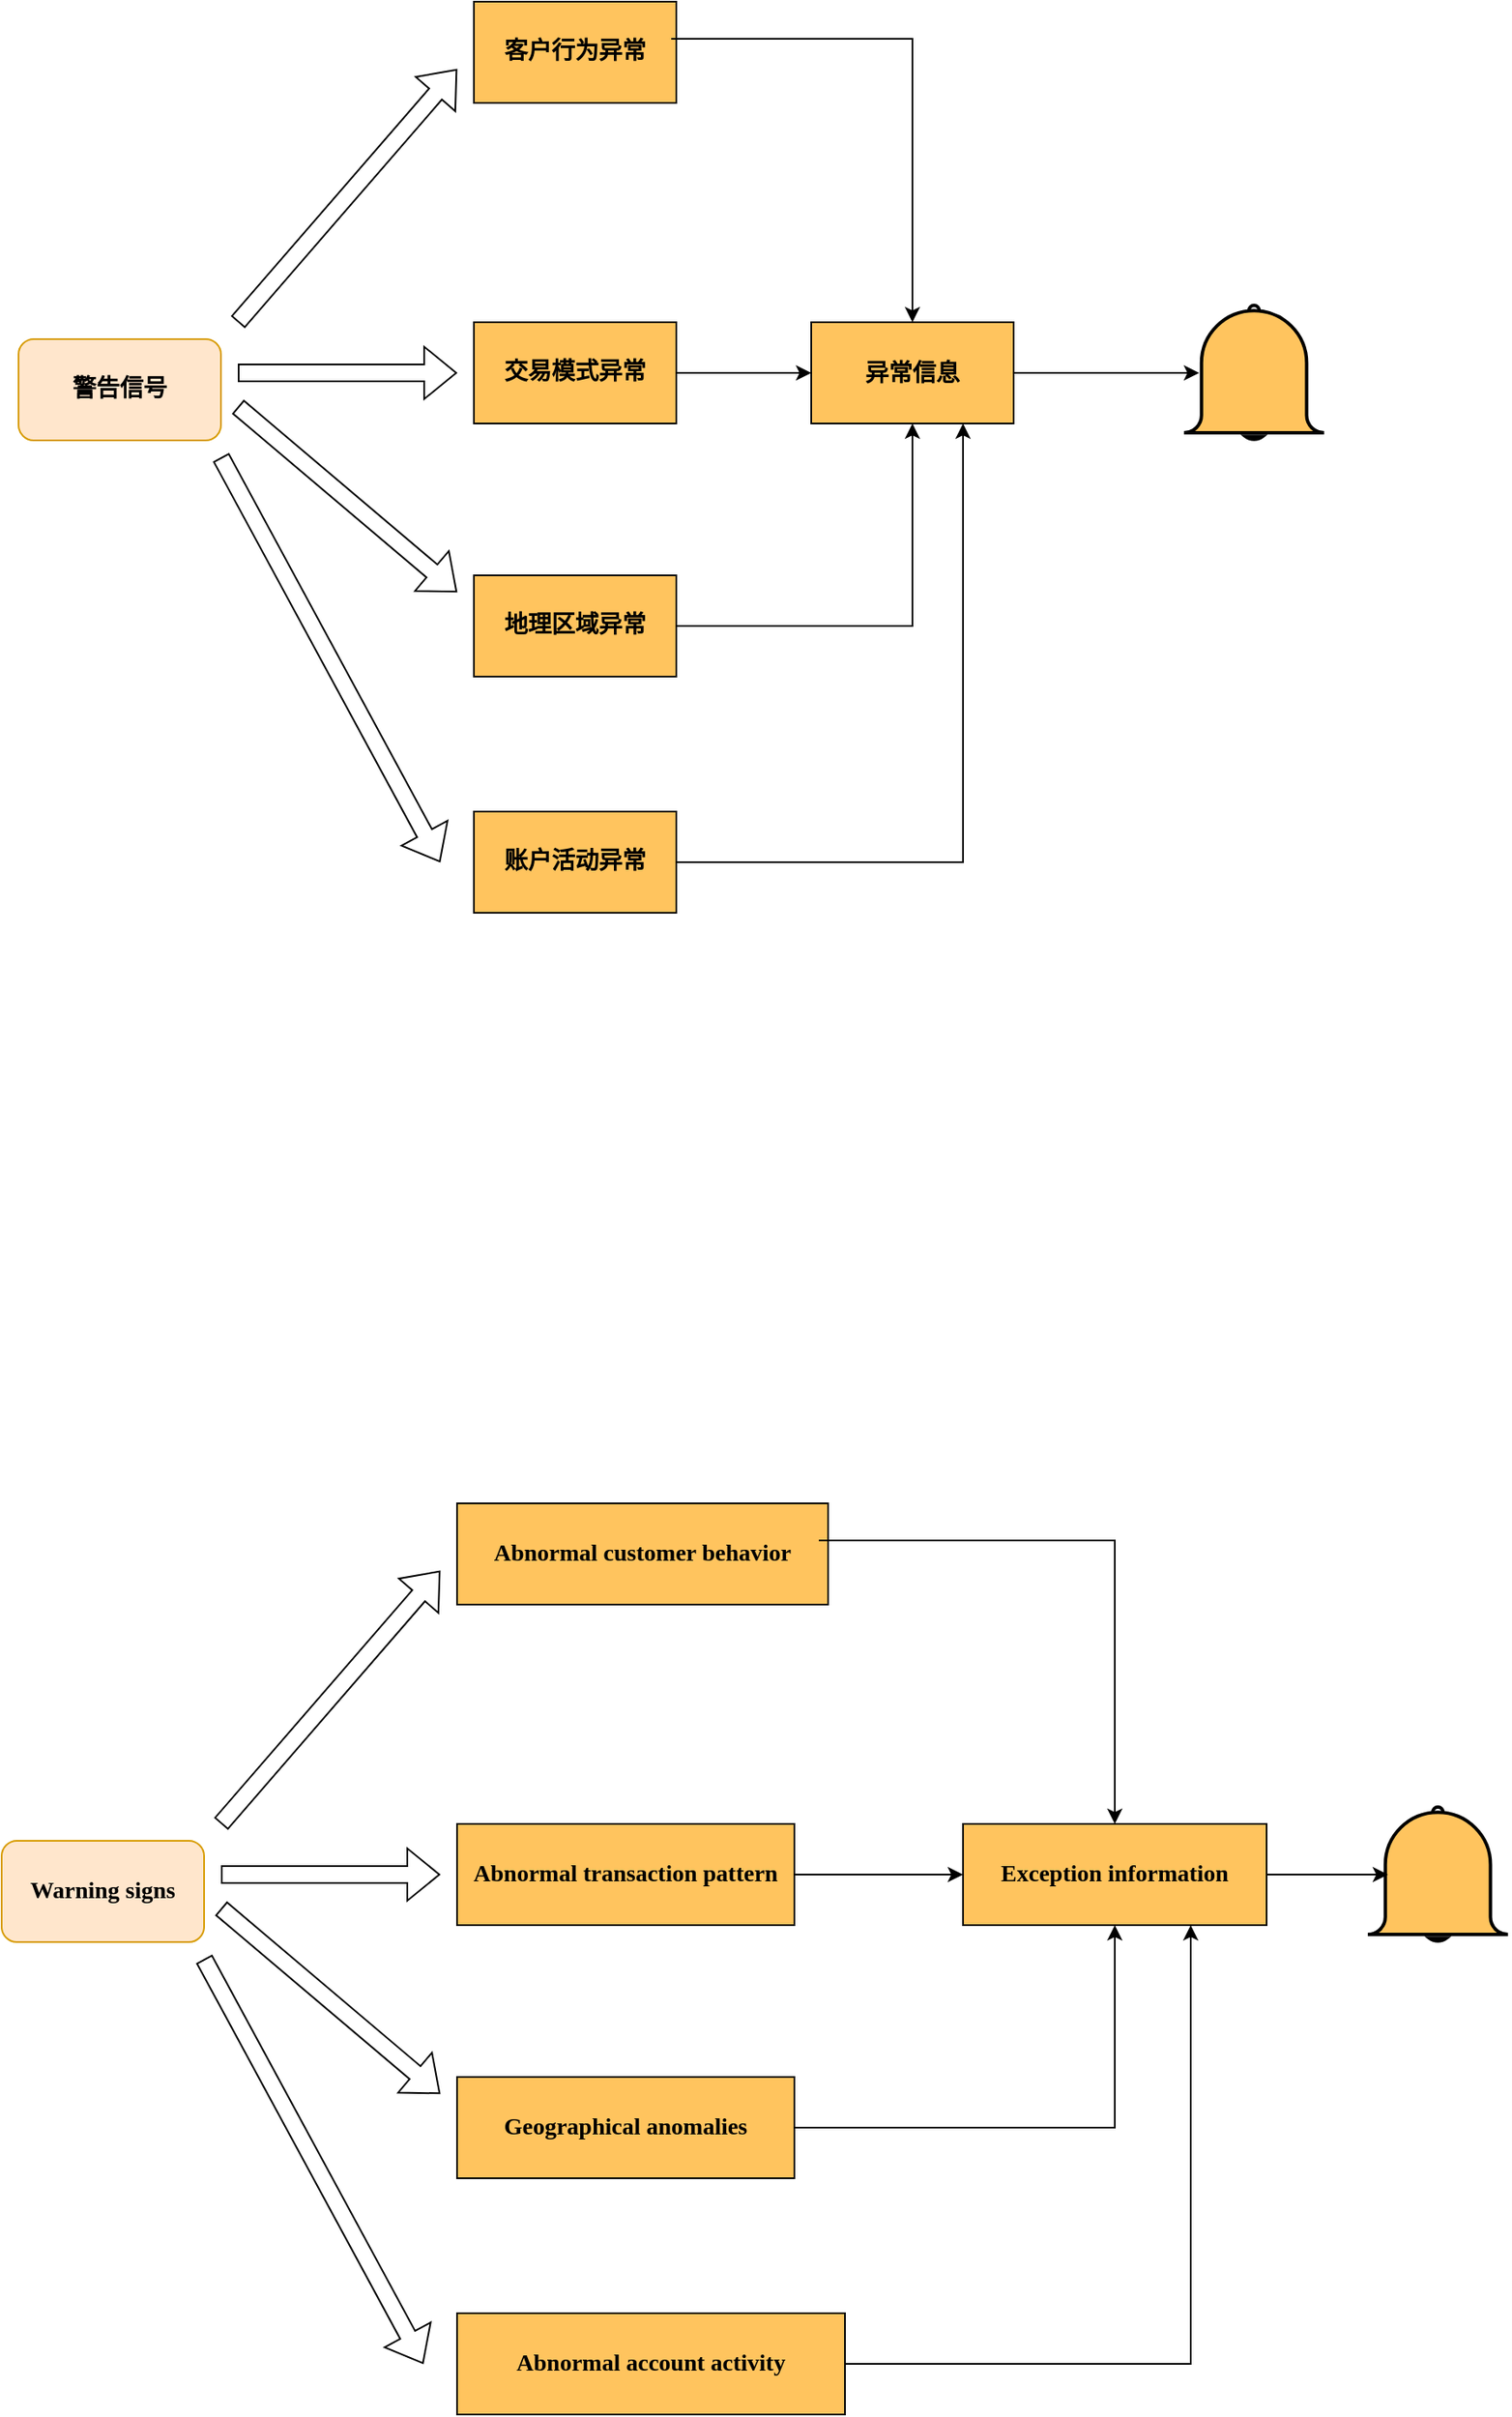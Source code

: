 <mxfile version="25.0.3">
  <diagram name="Page-1" id="DTqC30vpN42IuIZroIP5">
    <mxGraphModel dx="1314" dy="1906" grid="1" gridSize="10" guides="1" tooltips="1" connect="1" arrows="1" fold="1" page="1" pageScale="1" pageWidth="850" pageHeight="1100" math="0" shadow="0">
      <root>
        <mxCell id="0" />
        <mxCell id="1" parent="0" />
        <mxCell id="PN0zafV9HRf1vc5bkQeN-1" value="&lt;div style=&quot;text-align: justify;&quot;&gt;&lt;p style=&quot;margin: 0pt 0pt 0.0pt;&quot; class=&quot;MsoNormal&quot;&gt;&lt;font face=&quot;宋体&quot;&gt;&lt;span style=&quot;font-size: 14px;&quot;&gt;&lt;b&gt;Abnormal customer behavior&lt;/b&gt;&lt;/span&gt;&lt;/font&gt;&lt;/p&gt;&lt;/div&gt;&lt;p style=&quot;margin: 0pt 0pt 0.0pt; text-align: justify; font-family: Calibri; font-size: 10.5pt;&quot; class=&quot;MsoNormal&quot;&gt;&lt;/p&gt;" style="rounded=0;whiteSpace=wrap;html=1;fillColor=#ffc45e;" vertex="1" parent="1">
          <mxGeometry x="310" y="300" width="220" height="60" as="geometry" />
        </mxCell>
        <mxCell id="PN0zafV9HRf1vc5bkQeN-16" value="" style="edgeStyle=orthogonalEdgeStyle;rounded=0;orthogonalLoop=1;jettySize=auto;html=1;" edge="1" parent="1" source="PN0zafV9HRf1vc5bkQeN-2" target="PN0zafV9HRf1vc5bkQeN-15">
          <mxGeometry relative="1" as="geometry" />
        </mxCell>
        <mxCell id="PN0zafV9HRf1vc5bkQeN-2" value="&lt;div style=&quot;text-align: justify;&quot;&gt;&lt;p style=&quot;margin: 0pt 0pt 0.0pt;&quot; class=&quot;MsoNormal&quot;&gt;&lt;font face=&quot;宋体&quot;&gt;&lt;span style=&quot;font-size: 14px;&quot;&gt;&lt;b&gt;Abnormal transaction pattern&lt;/b&gt;&lt;/span&gt;&lt;/font&gt;&lt;/p&gt;&lt;/div&gt;&lt;p style=&quot;margin: 0pt 0pt 0.0pt; text-align: justify; font-family: Calibri; font-size: 10.5pt;&quot; class=&quot;MsoNormal&quot;&gt;&lt;/p&gt;&lt;p style=&quot;margin: 0pt 0pt 0.0pt; text-align: justify; font-family: Calibri; font-size: 10.5pt;&quot; class=&quot;MsoNormal&quot;&gt;&lt;/p&gt;" style="rounded=0;whiteSpace=wrap;html=1;fillColor=#ffc45e;" vertex="1" parent="1">
          <mxGeometry x="310" y="490" width="200" height="60" as="geometry" />
        </mxCell>
        <mxCell id="PN0zafV9HRf1vc5bkQeN-3" value="&lt;div style=&quot;text-align: justify;&quot;&gt;&lt;p style=&quot;margin: 0pt 0pt 0.0pt;&quot; class=&quot;MsoNormal&quot;&gt;&lt;font face=&quot;宋体&quot;&gt;&lt;span style=&quot;font-size: 14px;&quot;&gt;&lt;b&gt;Geographical anomalies&lt;/b&gt;&lt;/span&gt;&lt;/font&gt;&lt;/p&gt;&lt;/div&gt;&lt;p style=&quot;margin: 0pt 0pt 0.0pt; text-align: justify; font-family: Calibri; font-size: 10.5pt;&quot; class=&quot;MsoNormal&quot;&gt;&lt;/p&gt;&lt;p style=&quot;margin: 0pt 0pt 0.0pt; text-align: justify; font-family: Calibri; font-size: 10.5pt;&quot; class=&quot;MsoNormal&quot;&gt;&lt;/p&gt;&lt;p style=&quot;margin: 0pt 0pt 0.0pt; text-align: justify; font-family: Calibri; font-size: 10.5pt;&quot; class=&quot;MsoNormal&quot;&gt;&lt;/p&gt;" style="rounded=0;whiteSpace=wrap;html=1;fillColor=#ffc45e;" vertex="1" parent="1">
          <mxGeometry x="310" y="640" width="200" height="60" as="geometry" />
        </mxCell>
        <mxCell id="PN0zafV9HRf1vc5bkQeN-4" value="&lt;div style=&quot;text-align: justify;&quot;&gt;&lt;p style=&quot;margin: 0pt 0pt 0.0pt;&quot; class=&quot;MsoNormal&quot;&gt;&lt;font face=&quot;宋体&quot;&gt;&lt;span style=&quot;font-size: 14px;&quot;&gt;&lt;b&gt;Abnormal account activity&lt;/b&gt;&lt;/span&gt;&lt;/font&gt;&lt;/p&gt;&lt;/div&gt;&lt;p style=&quot;margin: 0pt 0pt 0.0pt; text-align: justify; font-family: Calibri; font-size: 10.5pt;&quot; class=&quot;MsoNormal&quot;&gt;&lt;/p&gt;&lt;p style=&quot;margin: 0pt 0pt 0.0pt; text-align: justify; font-family: Calibri; font-size: 10.5pt;&quot; class=&quot;MsoNormal&quot;&gt;&lt;/p&gt;&lt;p style=&quot;margin: 0pt 0pt 0.0pt; text-align: justify; font-family: Calibri; font-size: 10.5pt;&quot; class=&quot;MsoNormal&quot;&gt;&lt;/p&gt;&lt;p style=&quot;margin: 0pt 0pt 0.0pt; text-align: justify; font-family: Calibri; font-size: 10.5pt;&quot; class=&quot;MsoNormal&quot;&gt;&lt;/p&gt;" style="rounded=0;whiteSpace=wrap;html=1;fillColor=#ffc45e;" vertex="1" parent="1">
          <mxGeometry x="310" y="780" width="230" height="60" as="geometry" />
        </mxCell>
        <mxCell id="PN0zafV9HRf1vc5bkQeN-10" value="&lt;b style=&quot;border-color: var(--border-color); font-family: Calibri; font-size: 14px; text-align: justify;&quot;&gt;&lt;font style=&quot;border-color: var(--border-color);&quot; face=&quot;宋体&quot;&gt;Warning signs&lt;/font&gt;&lt;/b&gt;" style="rounded=1;whiteSpace=wrap;html=1;fillColor=#ffe6cc;strokeColor=#d79b00;" vertex="1" parent="1">
          <mxGeometry x="40" y="500" width="120" height="60" as="geometry" />
        </mxCell>
        <mxCell id="PN0zafV9HRf1vc5bkQeN-11" value="" style="shape=flexArrow;endArrow=classic;html=1;rounded=0;" edge="1" parent="1">
          <mxGeometry width="50" height="50" relative="1" as="geometry">
            <mxPoint x="170" y="490" as="sourcePoint" />
            <mxPoint x="300" y="340" as="targetPoint" />
          </mxGeometry>
        </mxCell>
        <mxCell id="PN0zafV9HRf1vc5bkQeN-12" value="" style="shape=flexArrow;endArrow=classic;html=1;rounded=0;" edge="1" parent="1">
          <mxGeometry width="50" height="50" relative="1" as="geometry">
            <mxPoint x="170" y="520" as="sourcePoint" />
            <mxPoint x="300" y="520" as="targetPoint" />
          </mxGeometry>
        </mxCell>
        <mxCell id="PN0zafV9HRf1vc5bkQeN-13" value="" style="shape=flexArrow;endArrow=classic;html=1;rounded=0;" edge="1" parent="1">
          <mxGeometry width="50" height="50" relative="1" as="geometry">
            <mxPoint x="170" y="540" as="sourcePoint" />
            <mxPoint x="300" y="650" as="targetPoint" />
          </mxGeometry>
        </mxCell>
        <mxCell id="PN0zafV9HRf1vc5bkQeN-14" value="" style="shape=flexArrow;endArrow=classic;html=1;rounded=0;" edge="1" parent="1">
          <mxGeometry width="50" height="50" relative="1" as="geometry">
            <mxPoint x="160" y="570" as="sourcePoint" />
            <mxPoint x="290" y="810" as="targetPoint" />
          </mxGeometry>
        </mxCell>
        <mxCell id="PN0zafV9HRf1vc5bkQeN-15" value="&lt;div style=&quot;text-align: justify;&quot;&gt;&lt;p style=&quot;margin: 0pt 0pt 0.0pt;&quot; class=&quot;MsoNormal&quot;&gt;&lt;font face=&quot;宋体&quot;&gt;&lt;span style=&quot;font-size: 14px;&quot;&gt;&lt;b&gt;Exception information&lt;/b&gt;&lt;/span&gt;&lt;/font&gt;&lt;/p&gt;&lt;/div&gt;&lt;p style=&quot;margin: 0pt 0pt 0.0pt; text-align: justify; font-family: Calibri; font-size: 10.5pt;&quot; class=&quot;MsoNormal&quot;&gt;&lt;/p&gt;&lt;p style=&quot;margin: 0pt 0pt 0.0pt; text-align: justify; font-family: Calibri; font-size: 10.5pt;&quot; class=&quot;MsoNormal&quot;&gt;&lt;/p&gt;" style="rounded=0;whiteSpace=wrap;html=1;fillColor=#ffc45e;" vertex="1" parent="1">
          <mxGeometry x="610" y="490" width="180" height="60" as="geometry" />
        </mxCell>
        <mxCell id="PN0zafV9HRf1vc5bkQeN-19" value="" style="html=1;verticalLabelPosition=bottom;align=center;labelBackgroundColor=#ffffff;verticalAlign=top;strokeWidth=2;strokeColor=#000000;shadow=0;dashed=0;shape=mxgraph.ios7.icons.bell;fillColor=#ffc45e;" vertex="1" parent="1">
          <mxGeometry x="850" y="480" width="83.12" height="80" as="geometry" />
        </mxCell>
        <mxCell id="PN0zafV9HRf1vc5bkQeN-21" value="" style="edgeStyle=orthogonalEdgeStyle;rounded=0;orthogonalLoop=1;jettySize=auto;html=1;exitX=1;exitY=0.5;exitDx=0;exitDy=0;entryX=0.144;entryY=0.5;entryDx=0;entryDy=0;entryPerimeter=0;" edge="1" parent="1" source="PN0zafV9HRf1vc5bkQeN-15" target="PN0zafV9HRf1vc5bkQeN-19">
          <mxGeometry relative="1" as="geometry">
            <mxPoint x="560" y="670" as="sourcePoint" />
            <mxPoint x="740" y="520" as="targetPoint" />
          </mxGeometry>
        </mxCell>
        <mxCell id="PN0zafV9HRf1vc5bkQeN-23" value="" style="edgeStyle=orthogonalEdgeStyle;rounded=0;orthogonalLoop=1;jettySize=auto;html=1;exitX=0.975;exitY=0.367;exitDx=0;exitDy=0;exitPerimeter=0;" edge="1" parent="1" source="PN0zafV9HRf1vc5bkQeN-1" target="PN0zafV9HRf1vc5bkQeN-15">
          <mxGeometry relative="1" as="geometry">
            <mxPoint x="440" y="530" as="sourcePoint" />
            <mxPoint x="520" y="530" as="targetPoint" />
          </mxGeometry>
        </mxCell>
        <mxCell id="PN0zafV9HRf1vc5bkQeN-24" value="" style="edgeStyle=orthogonalEdgeStyle;rounded=0;orthogonalLoop=1;jettySize=auto;html=1;exitX=1;exitY=0.5;exitDx=0;exitDy=0;" edge="1" parent="1" source="PN0zafV9HRf1vc5bkQeN-3" target="PN0zafV9HRf1vc5bkQeN-15">
          <mxGeometry relative="1" as="geometry">
            <mxPoint x="450" y="540" as="sourcePoint" />
            <mxPoint x="530" y="540" as="targetPoint" />
          </mxGeometry>
        </mxCell>
        <mxCell id="PN0zafV9HRf1vc5bkQeN-25" value="" style="edgeStyle=orthogonalEdgeStyle;rounded=0;orthogonalLoop=1;jettySize=auto;html=1;entryX=0.75;entryY=1;entryDx=0;entryDy=0;" edge="1" parent="1" source="PN0zafV9HRf1vc5bkQeN-4" target="PN0zafV9HRf1vc5bkQeN-15">
          <mxGeometry relative="1" as="geometry">
            <mxPoint x="460" y="550" as="sourcePoint" />
            <mxPoint x="540" y="550" as="targetPoint" />
          </mxGeometry>
        </mxCell>
        <mxCell id="PN0zafV9HRf1vc5bkQeN-26" value="&lt;div style=&quot;text-align: justify;&quot;&gt;&lt;p style=&quot;margin: 0pt 0pt 0.0pt; font-family: Calibri; font-size: 10.5pt;&quot; class=&quot;MsoNormal&quot;&gt;&lt;b&gt;&lt;span class=&quot;15&quot;&gt;&lt;font face=&quot;宋体&quot;&gt;客户行为异常&lt;/font&gt;&lt;/span&gt;&lt;/b&gt;&lt;/p&gt;&lt;/div&gt;&lt;p style=&quot;margin: 0pt 0pt 0.0pt; text-align: justify; font-family: Calibri; font-size: 10.5pt;&quot; class=&quot;MsoNormal&quot;&gt;&lt;/p&gt;" style="rounded=0;whiteSpace=wrap;html=1;fillColor=#ffc45e;" vertex="1" parent="1">
          <mxGeometry x="320" y="-590" width="120" height="60" as="geometry" />
        </mxCell>
        <mxCell id="PN0zafV9HRf1vc5bkQeN-27" value="" style="edgeStyle=orthogonalEdgeStyle;rounded=0;orthogonalLoop=1;jettySize=auto;html=1;" edge="1" parent="1" source="PN0zafV9HRf1vc5bkQeN-28" target="PN0zafV9HRf1vc5bkQeN-36">
          <mxGeometry relative="1" as="geometry" />
        </mxCell>
        <mxCell id="PN0zafV9HRf1vc5bkQeN-28" value="&lt;div style=&quot;text-align: justify;&quot;&gt;&lt;p style=&quot;margin: 0pt 0pt 0.0pt; font-family: Calibri; font-size: 10.5pt;&quot; class=&quot;MsoNormal&quot;&gt;&lt;b&gt;&lt;span class=&quot;15&quot;&gt;&lt;font face=&quot;宋体&quot;&gt;交易模式异常&lt;/font&gt;&lt;/span&gt;&lt;/b&gt;&lt;/p&gt;&lt;/div&gt;&lt;p style=&quot;margin: 0pt 0pt 0.0pt; text-align: justify; font-family: Calibri; font-size: 10.5pt;&quot; class=&quot;MsoNormal&quot;&gt;&lt;/p&gt;&lt;p style=&quot;margin: 0pt 0pt 0.0pt; text-align: justify; font-family: Calibri; font-size: 10.5pt;&quot; class=&quot;MsoNormal&quot;&gt;&lt;/p&gt;" style="rounded=0;whiteSpace=wrap;html=1;fillColor=#ffc45e;" vertex="1" parent="1">
          <mxGeometry x="320" y="-400" width="120" height="60" as="geometry" />
        </mxCell>
        <mxCell id="PN0zafV9HRf1vc5bkQeN-29" value="&lt;div style=&quot;text-align: justify;&quot;&gt;&lt;p style=&quot;margin: 0pt 0pt 0.0pt; font-family: Calibri; font-size: 10.5pt;&quot; class=&quot;MsoNormal&quot;&gt;&lt;b&gt;&lt;span class=&quot;15&quot;&gt;&lt;font face=&quot;宋体&quot;&gt;地理区域异常&lt;/font&gt;&lt;/span&gt;&lt;/b&gt;&lt;/p&gt;&lt;/div&gt;&lt;p style=&quot;margin: 0pt 0pt 0.0pt; text-align: justify; font-family: Calibri; font-size: 10.5pt;&quot; class=&quot;MsoNormal&quot;&gt;&lt;/p&gt;&lt;p style=&quot;margin: 0pt 0pt 0.0pt; text-align: justify; font-family: Calibri; font-size: 10.5pt;&quot; class=&quot;MsoNormal&quot;&gt;&lt;/p&gt;&lt;p style=&quot;margin: 0pt 0pt 0.0pt; text-align: justify; font-family: Calibri; font-size: 10.5pt;&quot; class=&quot;MsoNormal&quot;&gt;&lt;/p&gt;" style="rounded=0;whiteSpace=wrap;html=1;fillColor=#ffc45e;" vertex="1" parent="1">
          <mxGeometry x="320" y="-250" width="120" height="60" as="geometry" />
        </mxCell>
        <mxCell id="PN0zafV9HRf1vc5bkQeN-30" value="&lt;div style=&quot;text-align: justify;&quot;&gt;&lt;p style=&quot;margin: 0pt 0pt 0.0pt; font-family: Calibri; font-size: 10.5pt;&quot; class=&quot;MsoNormal&quot;&gt;&lt;b&gt;&lt;span class=&quot;15&quot;&gt;&lt;font face=&quot;宋体&quot;&gt;账户活动异常&lt;/font&gt;&lt;/span&gt;&lt;/b&gt;&lt;/p&gt;&lt;/div&gt;&lt;p style=&quot;margin: 0pt 0pt 0.0pt; text-align: justify; font-family: Calibri; font-size: 10.5pt;&quot; class=&quot;MsoNormal&quot;&gt;&lt;/p&gt;&lt;p style=&quot;margin: 0pt 0pt 0.0pt; text-align: justify; font-family: Calibri; font-size: 10.5pt;&quot; class=&quot;MsoNormal&quot;&gt;&lt;/p&gt;&lt;p style=&quot;margin: 0pt 0pt 0.0pt; text-align: justify; font-family: Calibri; font-size: 10.5pt;&quot; class=&quot;MsoNormal&quot;&gt;&lt;/p&gt;&lt;p style=&quot;margin: 0pt 0pt 0.0pt; text-align: justify; font-family: Calibri; font-size: 10.5pt;&quot; class=&quot;MsoNormal&quot;&gt;&lt;/p&gt;" style="rounded=0;whiteSpace=wrap;html=1;fillColor=#ffc45e;" vertex="1" parent="1">
          <mxGeometry x="320" y="-110" width="120" height="60" as="geometry" />
        </mxCell>
        <mxCell id="PN0zafV9HRf1vc5bkQeN-31" value="&lt;b style=&quot;border-color: var(--border-color); font-family: Calibri; font-size: 14px; text-align: justify;&quot;&gt;&lt;font style=&quot;border-color: var(--border-color);&quot; face=&quot;宋体&quot;&gt;警告信号&lt;/font&gt;&lt;/b&gt;" style="rounded=1;whiteSpace=wrap;html=1;fillColor=#ffe6cc;strokeColor=#d79b00;" vertex="1" parent="1">
          <mxGeometry x="50" y="-390" width="120" height="60" as="geometry" />
        </mxCell>
        <mxCell id="PN0zafV9HRf1vc5bkQeN-32" value="" style="shape=flexArrow;endArrow=classic;html=1;rounded=0;" edge="1" parent="1">
          <mxGeometry width="50" height="50" relative="1" as="geometry">
            <mxPoint x="180" y="-400" as="sourcePoint" />
            <mxPoint x="310" y="-550" as="targetPoint" />
          </mxGeometry>
        </mxCell>
        <mxCell id="PN0zafV9HRf1vc5bkQeN-33" value="" style="shape=flexArrow;endArrow=classic;html=1;rounded=0;" edge="1" parent="1">
          <mxGeometry width="50" height="50" relative="1" as="geometry">
            <mxPoint x="180" y="-370" as="sourcePoint" />
            <mxPoint x="310" y="-370" as="targetPoint" />
          </mxGeometry>
        </mxCell>
        <mxCell id="PN0zafV9HRf1vc5bkQeN-34" value="" style="shape=flexArrow;endArrow=classic;html=1;rounded=0;" edge="1" parent="1">
          <mxGeometry width="50" height="50" relative="1" as="geometry">
            <mxPoint x="180" y="-350" as="sourcePoint" />
            <mxPoint x="310" y="-240" as="targetPoint" />
          </mxGeometry>
        </mxCell>
        <mxCell id="PN0zafV9HRf1vc5bkQeN-35" value="" style="shape=flexArrow;endArrow=classic;html=1;rounded=0;" edge="1" parent="1">
          <mxGeometry width="50" height="50" relative="1" as="geometry">
            <mxPoint x="170" y="-320" as="sourcePoint" />
            <mxPoint x="300" y="-80" as="targetPoint" />
          </mxGeometry>
        </mxCell>
        <mxCell id="PN0zafV9HRf1vc5bkQeN-36" value="&lt;div style=&quot;text-align: justify;&quot;&gt;&lt;p style=&quot;margin: 0pt 0pt 0.0pt; font-size: 10.5pt;&quot; class=&quot;MsoNormal&quot;&gt;&lt;font face=&quot;宋体&quot;&gt;&lt;b&gt;异常信息&lt;/b&gt;&lt;/font&gt;&lt;/p&gt;&lt;/div&gt;&lt;p style=&quot;margin: 0pt 0pt 0.0pt; text-align: justify; font-family: Calibri; font-size: 10.5pt;&quot; class=&quot;MsoNormal&quot;&gt;&lt;/p&gt;&lt;p style=&quot;margin: 0pt 0pt 0.0pt; text-align: justify; font-family: Calibri; font-size: 10.5pt;&quot; class=&quot;MsoNormal&quot;&gt;&lt;/p&gt;" style="rounded=0;whiteSpace=wrap;html=1;fillColor=#ffc45e;" vertex="1" parent="1">
          <mxGeometry x="520" y="-400" width="120" height="60" as="geometry" />
        </mxCell>
        <mxCell id="PN0zafV9HRf1vc5bkQeN-37" value="" style="html=1;verticalLabelPosition=bottom;align=center;labelBackgroundColor=#ffffff;verticalAlign=top;strokeWidth=2;strokeColor=#000000;shadow=0;dashed=0;shape=mxgraph.ios7.icons.bell;fillColor=#ffc45e;" vertex="1" parent="1">
          <mxGeometry x="741" y="-410" width="83.12" height="80" as="geometry" />
        </mxCell>
        <mxCell id="PN0zafV9HRf1vc5bkQeN-38" value="" style="edgeStyle=orthogonalEdgeStyle;rounded=0;orthogonalLoop=1;jettySize=auto;html=1;exitX=1;exitY=0.5;exitDx=0;exitDy=0;" edge="1" parent="1" source="PN0zafV9HRf1vc5bkQeN-36">
          <mxGeometry relative="1" as="geometry">
            <mxPoint x="570" y="-220" as="sourcePoint" />
            <mxPoint x="750" y="-370" as="targetPoint" />
          </mxGeometry>
        </mxCell>
        <mxCell id="PN0zafV9HRf1vc5bkQeN-39" value="" style="edgeStyle=orthogonalEdgeStyle;rounded=0;orthogonalLoop=1;jettySize=auto;html=1;exitX=0.975;exitY=0.367;exitDx=0;exitDy=0;exitPerimeter=0;" edge="1" parent="1" source="PN0zafV9HRf1vc5bkQeN-26" target="PN0zafV9HRf1vc5bkQeN-36">
          <mxGeometry relative="1" as="geometry">
            <mxPoint x="450" y="-360" as="sourcePoint" />
            <mxPoint x="530" y="-360" as="targetPoint" />
          </mxGeometry>
        </mxCell>
        <mxCell id="PN0zafV9HRf1vc5bkQeN-40" value="" style="edgeStyle=orthogonalEdgeStyle;rounded=0;orthogonalLoop=1;jettySize=auto;html=1;exitX=1;exitY=0.5;exitDx=0;exitDy=0;" edge="1" parent="1" source="PN0zafV9HRf1vc5bkQeN-29" target="PN0zafV9HRf1vc5bkQeN-36">
          <mxGeometry relative="1" as="geometry">
            <mxPoint x="460" y="-350" as="sourcePoint" />
            <mxPoint x="540" y="-350" as="targetPoint" />
          </mxGeometry>
        </mxCell>
        <mxCell id="PN0zafV9HRf1vc5bkQeN-41" value="" style="edgeStyle=orthogonalEdgeStyle;rounded=0;orthogonalLoop=1;jettySize=auto;html=1;entryX=0.75;entryY=1;entryDx=0;entryDy=0;" edge="1" parent="1" source="PN0zafV9HRf1vc5bkQeN-30" target="PN0zafV9HRf1vc5bkQeN-36">
          <mxGeometry relative="1" as="geometry">
            <mxPoint x="470" y="-340" as="sourcePoint" />
            <mxPoint x="550" y="-340" as="targetPoint" />
          </mxGeometry>
        </mxCell>
      </root>
    </mxGraphModel>
  </diagram>
</mxfile>
